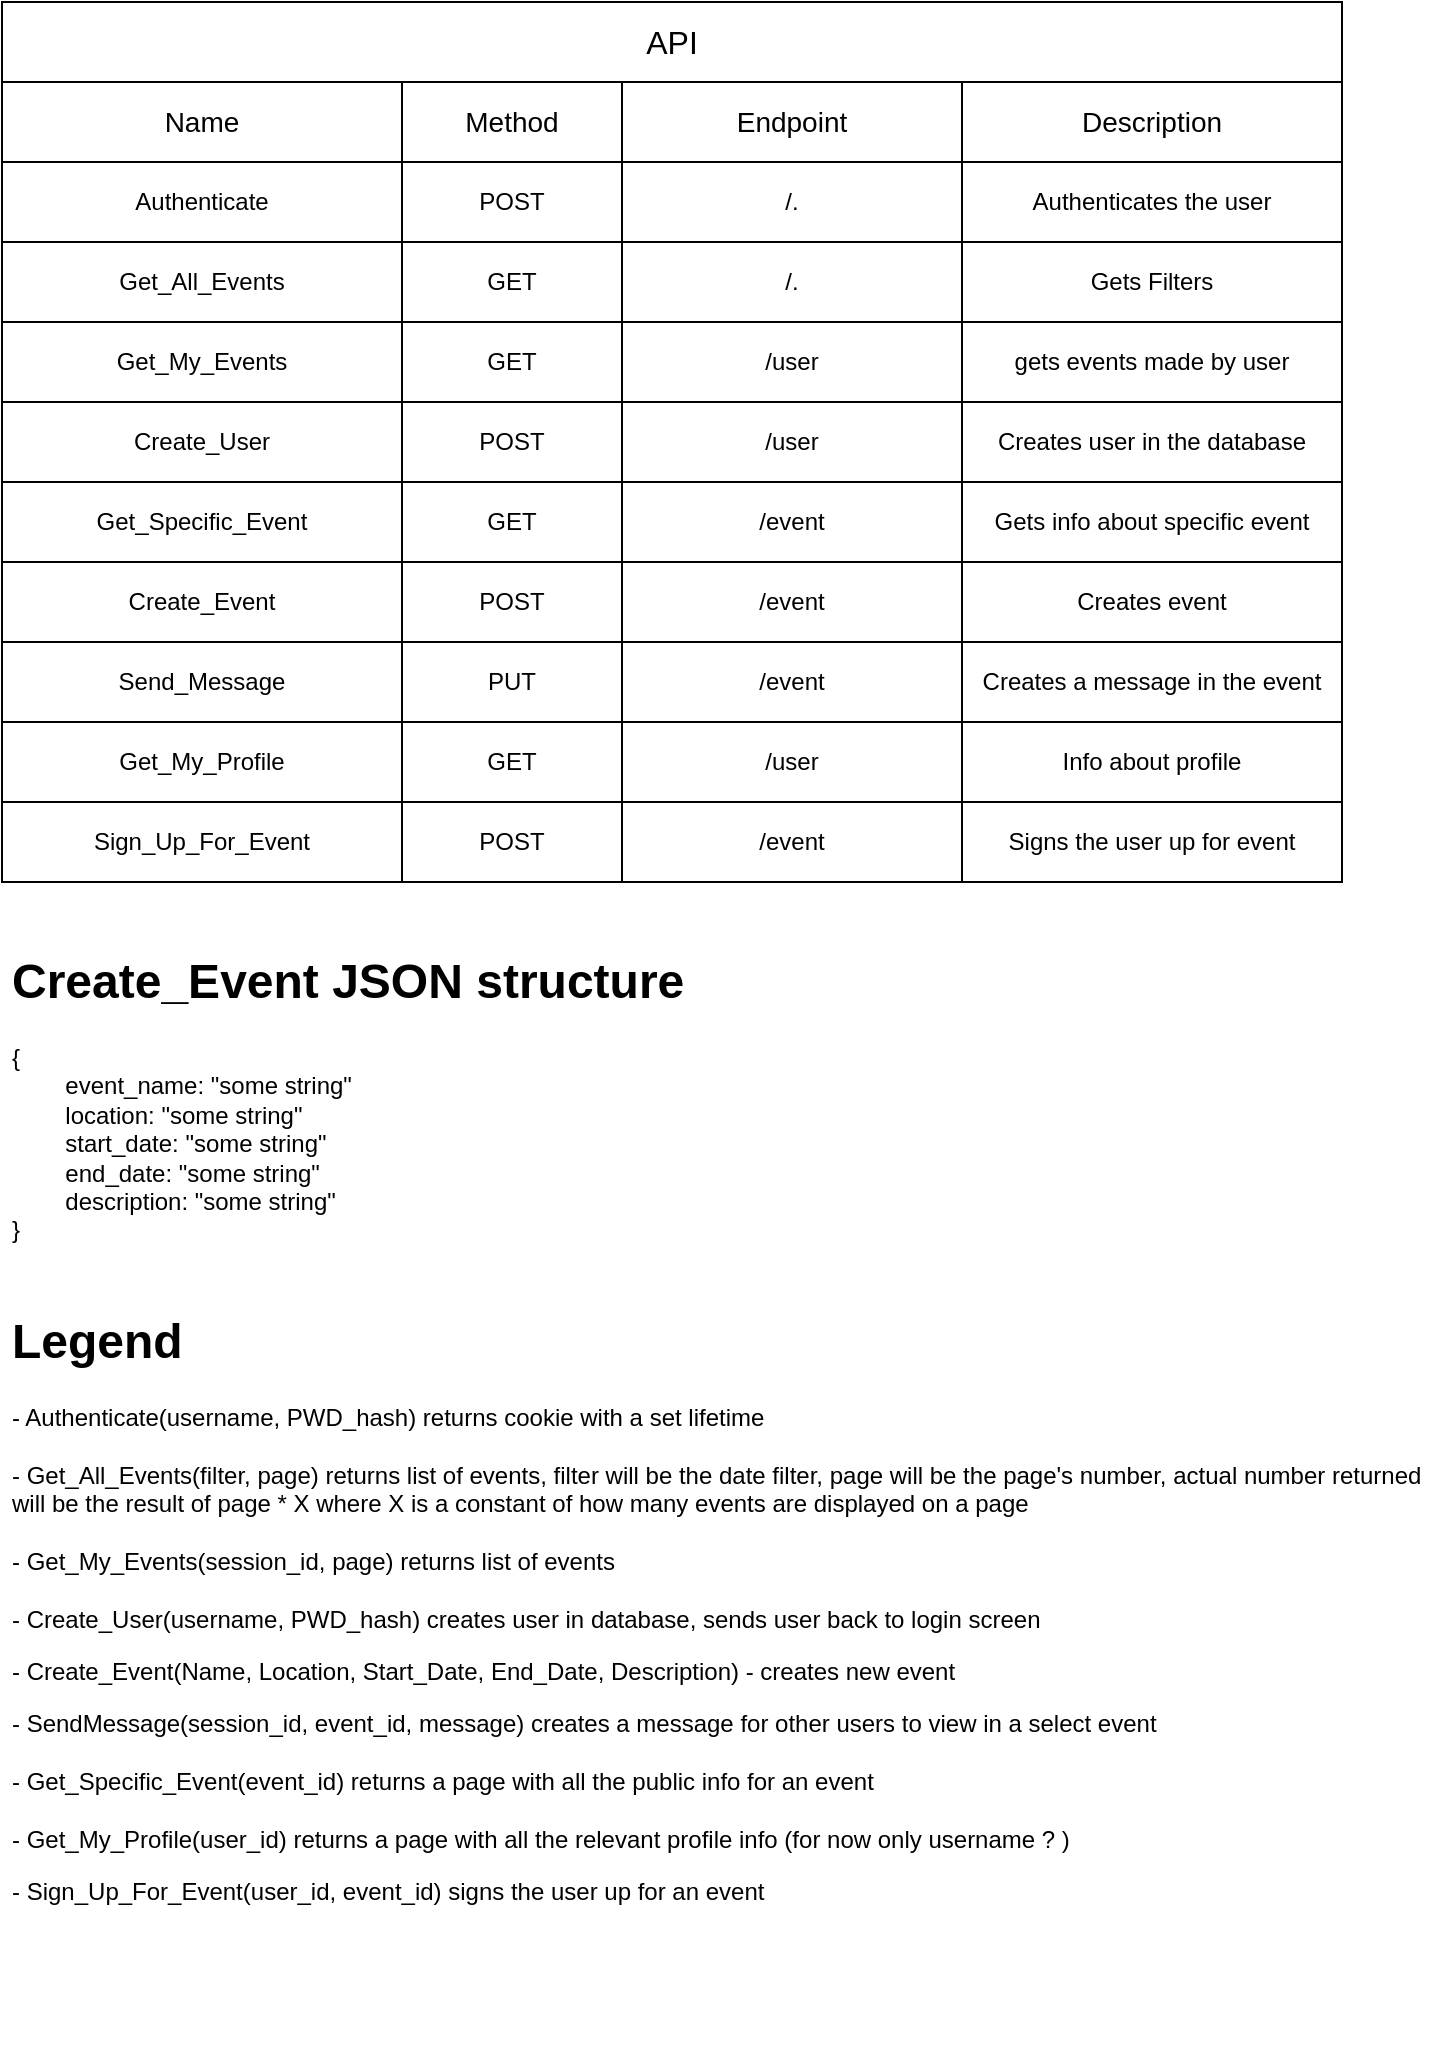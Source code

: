 <mxfile version="22.0.8" type="github">
  <diagram name="Page-1" id="kdXOE15zgvXjreJDdAsB">
    <mxGraphModel dx="2074" dy="1134" grid="1" gridSize="10" guides="1" tooltips="1" connect="1" arrows="1" fold="1" page="1" pageScale="1" pageWidth="827" pageHeight="1169" math="0" shadow="0">
      <root>
        <mxCell id="0" />
        <mxCell id="1" parent="0" />
        <mxCell id="NUmmN0Gwa0l5Ee_yNgIQ-20" value="&lt;h1&gt;Legend&lt;/h1&gt;&lt;p&gt;- Authenticate(username, PWD_hash) returns cookie with a set lifetime&lt;br&gt;&lt;br&gt;- Get_All_Events(filter, page) returns list of events, filter will be the date filter, page will be the page&#39;s number, actual number returned will be the result of page * X where X is a constant of how many events are displayed on a page&lt;br&gt;&lt;br&gt;- Get_My_Events(session_id, page) returns list of events&lt;br&gt;&lt;br&gt;- Create_User(username, PWD_hash) creates user in database, sends user back to login screen&lt;/p&gt;&lt;p&gt;- Create_Event(Name, Location, Start_Date, End_Date, Description) - creates new event&lt;br&gt;&lt;/p&gt;&lt;p&gt;- SendMessage(session_id, event_id, message) creates a message for other users to view in a select event&lt;br&gt;&lt;br&gt;- Get_Specific_Event(event_id) returns a page with all the public info for an event&lt;br&gt;&lt;br&gt;- Get_My_Profile(user_id) returns a page with all the relevant profile info (for now only username ? )&lt;br&gt;&lt;/p&gt;&lt;p&gt;- Sign_Up_For_Event(user_id, event_id) signs the user up for an event&lt;br&gt;&lt;/p&gt;" style="text;html=1;strokeColor=none;fillColor=none;spacing=5;spacingTop=-20;whiteSpace=wrap;overflow=hidden;rounded=0;" parent="1" vertex="1">
          <mxGeometry x="25" y="750" width="720" height="380" as="geometry" />
        </mxCell>
        <mxCell id="gTqMQ-U4zcdlG1qO-_d0-53" value="&lt;font style=&quot;font-size: 16px;&quot;&gt;API&lt;/font&gt;" style="rounded=0;whiteSpace=wrap;html=1;" parent="1" vertex="1">
          <mxGeometry x="25" y="100" width="670" height="40" as="geometry" />
        </mxCell>
        <mxCell id="gTqMQ-U4zcdlG1qO-_d0-54" value="&lt;font style=&quot;font-size: 14px;&quot;&gt;Name&lt;/font&gt;" style="rounded=0;whiteSpace=wrap;html=1;" parent="1" vertex="1">
          <mxGeometry x="25" y="140" width="200" height="40" as="geometry" />
        </mxCell>
        <mxCell id="gTqMQ-U4zcdlG1qO-_d0-55" value="&lt;font style=&quot;font-size: 14px;&quot;&gt;Method&lt;/font&gt;" style="rounded=0;whiteSpace=wrap;html=1;" parent="1" vertex="1">
          <mxGeometry x="225" y="140" width="110" height="40" as="geometry" />
        </mxCell>
        <mxCell id="gTqMQ-U4zcdlG1qO-_d0-56" value="&lt;font style=&quot;font-size: 14px;&quot;&gt;Endpoint&lt;/font&gt;" style="rounded=0;whiteSpace=wrap;html=1;" parent="1" vertex="1">
          <mxGeometry x="335" y="140" width="170" height="40" as="geometry" />
        </mxCell>
        <mxCell id="gTqMQ-U4zcdlG1qO-_d0-58" value="&lt;font style=&quot;font-size: 14px;&quot;&gt;Description&lt;br&gt;&lt;/font&gt;" style="rounded=0;whiteSpace=wrap;html=1;" parent="1" vertex="1">
          <mxGeometry x="505" y="140" width="190" height="40" as="geometry" />
        </mxCell>
        <mxCell id="gTqMQ-U4zcdlG1qO-_d0-59" value="Authenticate" style="rounded=0;whiteSpace=wrap;html=1;" parent="1" vertex="1">
          <mxGeometry x="25" y="180" width="200" height="40" as="geometry" />
        </mxCell>
        <mxCell id="gTqMQ-U4zcdlG1qO-_d0-60" value="POST" style="rounded=0;whiteSpace=wrap;html=1;" parent="1" vertex="1">
          <mxGeometry x="225" y="180" width="110" height="40" as="geometry" />
        </mxCell>
        <mxCell id="gTqMQ-U4zcdlG1qO-_d0-61" value="/." style="rounded=0;whiteSpace=wrap;html=1;" parent="1" vertex="1">
          <mxGeometry x="335" y="180" width="170" height="40" as="geometry" />
        </mxCell>
        <mxCell id="gTqMQ-U4zcdlG1qO-_d0-62" value="Authenticates the user" style="rounded=0;whiteSpace=wrap;html=1;" parent="1" vertex="1">
          <mxGeometry x="505" y="180" width="190" height="40" as="geometry" />
        </mxCell>
        <mxCell id="gTqMQ-U4zcdlG1qO-_d0-63" value="Get_All_Events" style="rounded=0;whiteSpace=wrap;html=1;" parent="1" vertex="1">
          <mxGeometry x="25" y="220" width="200" height="40" as="geometry" />
        </mxCell>
        <mxCell id="gTqMQ-U4zcdlG1qO-_d0-64" value="GET" style="rounded=0;whiteSpace=wrap;html=1;" parent="1" vertex="1">
          <mxGeometry x="225" y="220" width="110" height="40" as="geometry" />
        </mxCell>
        <mxCell id="gTqMQ-U4zcdlG1qO-_d0-65" value="/." style="rounded=0;whiteSpace=wrap;html=1;" parent="1" vertex="1">
          <mxGeometry x="335" y="220" width="170" height="40" as="geometry" />
        </mxCell>
        <mxCell id="gTqMQ-U4zcdlG1qO-_d0-66" value="Gets Filters" style="rounded=0;whiteSpace=wrap;html=1;" parent="1" vertex="1">
          <mxGeometry x="505" y="220" width="190" height="40" as="geometry" />
        </mxCell>
        <mxCell id="gTqMQ-U4zcdlG1qO-_d0-67" value="Get_My_Events" style="rounded=0;whiteSpace=wrap;html=1;" parent="1" vertex="1">
          <mxGeometry x="25" y="260" width="200" height="40" as="geometry" />
        </mxCell>
        <mxCell id="gTqMQ-U4zcdlG1qO-_d0-68" value="GET" style="rounded=0;whiteSpace=wrap;html=1;" parent="1" vertex="1">
          <mxGeometry x="225" y="260" width="110" height="40" as="geometry" />
        </mxCell>
        <mxCell id="gTqMQ-U4zcdlG1qO-_d0-69" value="/user" style="rounded=0;whiteSpace=wrap;html=1;" parent="1" vertex="1">
          <mxGeometry x="335" y="260" width="170" height="40" as="geometry" />
        </mxCell>
        <mxCell id="gTqMQ-U4zcdlG1qO-_d0-70" value="gets events made by user" style="rounded=0;whiteSpace=wrap;html=1;" parent="1" vertex="1">
          <mxGeometry x="505" y="260" width="190" height="40" as="geometry" />
        </mxCell>
        <mxCell id="gTqMQ-U4zcdlG1qO-_d0-71" value="Create_User" style="rounded=0;whiteSpace=wrap;html=1;" parent="1" vertex="1">
          <mxGeometry x="25" y="300" width="200" height="40" as="geometry" />
        </mxCell>
        <mxCell id="gTqMQ-U4zcdlG1qO-_d0-72" value="POST" style="rounded=0;whiteSpace=wrap;html=1;" parent="1" vertex="1">
          <mxGeometry x="225" y="300" width="110" height="40" as="geometry" />
        </mxCell>
        <mxCell id="gTqMQ-U4zcdlG1qO-_d0-73" value="/user" style="rounded=0;whiteSpace=wrap;html=1;" parent="1" vertex="1">
          <mxGeometry x="335" y="300" width="170" height="40" as="geometry" />
        </mxCell>
        <mxCell id="gTqMQ-U4zcdlG1qO-_d0-74" value="Creates user in the database" style="rounded=0;whiteSpace=wrap;html=1;" parent="1" vertex="1">
          <mxGeometry x="505" y="300" width="190" height="40" as="geometry" />
        </mxCell>
        <mxCell id="gTqMQ-U4zcdlG1qO-_d0-76" value="Send_Message" style="rounded=0;whiteSpace=wrap;html=1;" parent="1" vertex="1">
          <mxGeometry x="25" y="420" width="200" height="40" as="geometry" />
        </mxCell>
        <mxCell id="gTqMQ-U4zcdlG1qO-_d0-77" value="PUT" style="rounded=0;whiteSpace=wrap;html=1;" parent="1" vertex="1">
          <mxGeometry x="225" y="420" width="110" height="40" as="geometry" />
        </mxCell>
        <mxCell id="gTqMQ-U4zcdlG1qO-_d0-78" value="/event" style="rounded=0;whiteSpace=wrap;html=1;" parent="1" vertex="1">
          <mxGeometry x="335" y="420" width="170" height="40" as="geometry" />
        </mxCell>
        <mxCell id="gTqMQ-U4zcdlG1qO-_d0-79" value="Creates a message in the event" style="rounded=0;whiteSpace=wrap;html=1;" parent="1" vertex="1">
          <mxGeometry x="505" y="420" width="190" height="40" as="geometry" />
        </mxCell>
        <mxCell id="gTqMQ-U4zcdlG1qO-_d0-80" value="Get_Specific_Event" style="rounded=0;whiteSpace=wrap;html=1;" parent="1" vertex="1">
          <mxGeometry x="25" y="340" width="200" height="40" as="geometry" />
        </mxCell>
        <mxCell id="gTqMQ-U4zcdlG1qO-_d0-81" value="GET" style="rounded=0;whiteSpace=wrap;html=1;" parent="1" vertex="1">
          <mxGeometry x="225" y="340" width="110" height="40" as="geometry" />
        </mxCell>
        <mxCell id="gTqMQ-U4zcdlG1qO-_d0-82" value="/event" style="rounded=0;whiteSpace=wrap;html=1;" parent="1" vertex="1">
          <mxGeometry x="335" y="340" width="170" height="40" as="geometry" />
        </mxCell>
        <mxCell id="gTqMQ-U4zcdlG1qO-_d0-83" value="Gets info about specific event" style="rounded=0;whiteSpace=wrap;html=1;" parent="1" vertex="1">
          <mxGeometry x="505" y="340" width="190" height="40" as="geometry" />
        </mxCell>
        <mxCell id="gTqMQ-U4zcdlG1qO-_d0-84" value="Get_My_Profile" style="rounded=0;whiteSpace=wrap;html=1;" parent="1" vertex="1">
          <mxGeometry x="25" y="460" width="200" height="40" as="geometry" />
        </mxCell>
        <mxCell id="gTqMQ-U4zcdlG1qO-_d0-85" value="GET" style="rounded=0;whiteSpace=wrap;html=1;" parent="1" vertex="1">
          <mxGeometry x="225" y="460" width="110" height="40" as="geometry" />
        </mxCell>
        <mxCell id="gTqMQ-U4zcdlG1qO-_d0-86" value="/user" style="rounded=0;whiteSpace=wrap;html=1;" parent="1" vertex="1">
          <mxGeometry x="335" y="460" width="170" height="40" as="geometry" />
        </mxCell>
        <mxCell id="gTqMQ-U4zcdlG1qO-_d0-87" value="Info about profile" style="rounded=0;whiteSpace=wrap;html=1;" parent="1" vertex="1">
          <mxGeometry x="505" y="460" width="190" height="40" as="geometry" />
        </mxCell>
        <mxCell id="gTqMQ-U4zcdlG1qO-_d0-88" value="Sign_Up_For_Event" style="rounded=0;whiteSpace=wrap;html=1;" parent="1" vertex="1">
          <mxGeometry x="25" y="500" width="200" height="40" as="geometry" />
        </mxCell>
        <mxCell id="gTqMQ-U4zcdlG1qO-_d0-89" value="POST" style="rounded=0;whiteSpace=wrap;html=1;" parent="1" vertex="1">
          <mxGeometry x="225" y="500" width="110" height="40" as="geometry" />
        </mxCell>
        <mxCell id="gTqMQ-U4zcdlG1qO-_d0-90" value="/event" style="rounded=0;whiteSpace=wrap;html=1;" parent="1" vertex="1">
          <mxGeometry x="335" y="500" width="170" height="40" as="geometry" />
        </mxCell>
        <mxCell id="gTqMQ-U4zcdlG1qO-_d0-91" value="Signs the user up for event" style="rounded=0;whiteSpace=wrap;html=1;" parent="1" vertex="1">
          <mxGeometry x="505" y="500" width="190" height="40" as="geometry" />
        </mxCell>
        <mxCell id="tiWxyCB3xI3t29KhVKYj-1" value="Create_Event" style="rounded=0;whiteSpace=wrap;html=1;" parent="1" vertex="1">
          <mxGeometry x="25" y="380" width="200" height="40" as="geometry" />
        </mxCell>
        <mxCell id="tiWxyCB3xI3t29KhVKYj-2" value="POST" style="rounded=0;whiteSpace=wrap;html=1;" parent="1" vertex="1">
          <mxGeometry x="225" y="380" width="110" height="40" as="geometry" />
        </mxCell>
        <mxCell id="tiWxyCB3xI3t29KhVKYj-3" value="/event" style="rounded=0;whiteSpace=wrap;html=1;" parent="1" vertex="1">
          <mxGeometry x="335" y="380" width="170" height="40" as="geometry" />
        </mxCell>
        <mxCell id="tiWxyCB3xI3t29KhVKYj-4" value="Creates event" style="rounded=0;whiteSpace=wrap;html=1;" parent="1" vertex="1">
          <mxGeometry x="505" y="380" width="190" height="40" as="geometry" />
        </mxCell>
        <mxCell id="8GqU1_TRkkm2RKMUggbN-2" value="&lt;h1&gt;Create_Event JSON structure&lt;br&gt;&lt;/h1&gt;&lt;p&gt;{&lt;br&gt;&lt;span style=&quot;white-space: pre;&quot;&gt;&#x9;&lt;/span&gt;event_name: &quot;some string&quot;&lt;br&gt;&lt;span style=&quot;white-space: pre;&quot;&gt;&#x9;&lt;/span&gt;location: &quot;some string&quot;&lt;br&gt;&lt;span style=&quot;white-space: pre;&quot;&gt;&#x9;&lt;/span&gt;start_date: &quot;some string&quot;&lt;br&gt;&lt;span style=&quot;white-space: pre;&quot;&gt;&#x9;&lt;/span&gt;end_date: &quot;some string&quot;&lt;br&gt;&lt;span style=&quot;white-space: pre;&quot;&gt;&#x9;&lt;/span&gt;description: &quot;some string&quot;&lt;br&gt;}&lt;br&gt;&lt;/p&gt;" style="text;html=1;strokeColor=none;fillColor=none;spacing=5;spacingTop=-20;whiteSpace=wrap;overflow=hidden;rounded=0;" vertex="1" parent="1">
          <mxGeometry x="25" y="570" width="505" height="160" as="geometry" />
        </mxCell>
      </root>
    </mxGraphModel>
  </diagram>
</mxfile>
